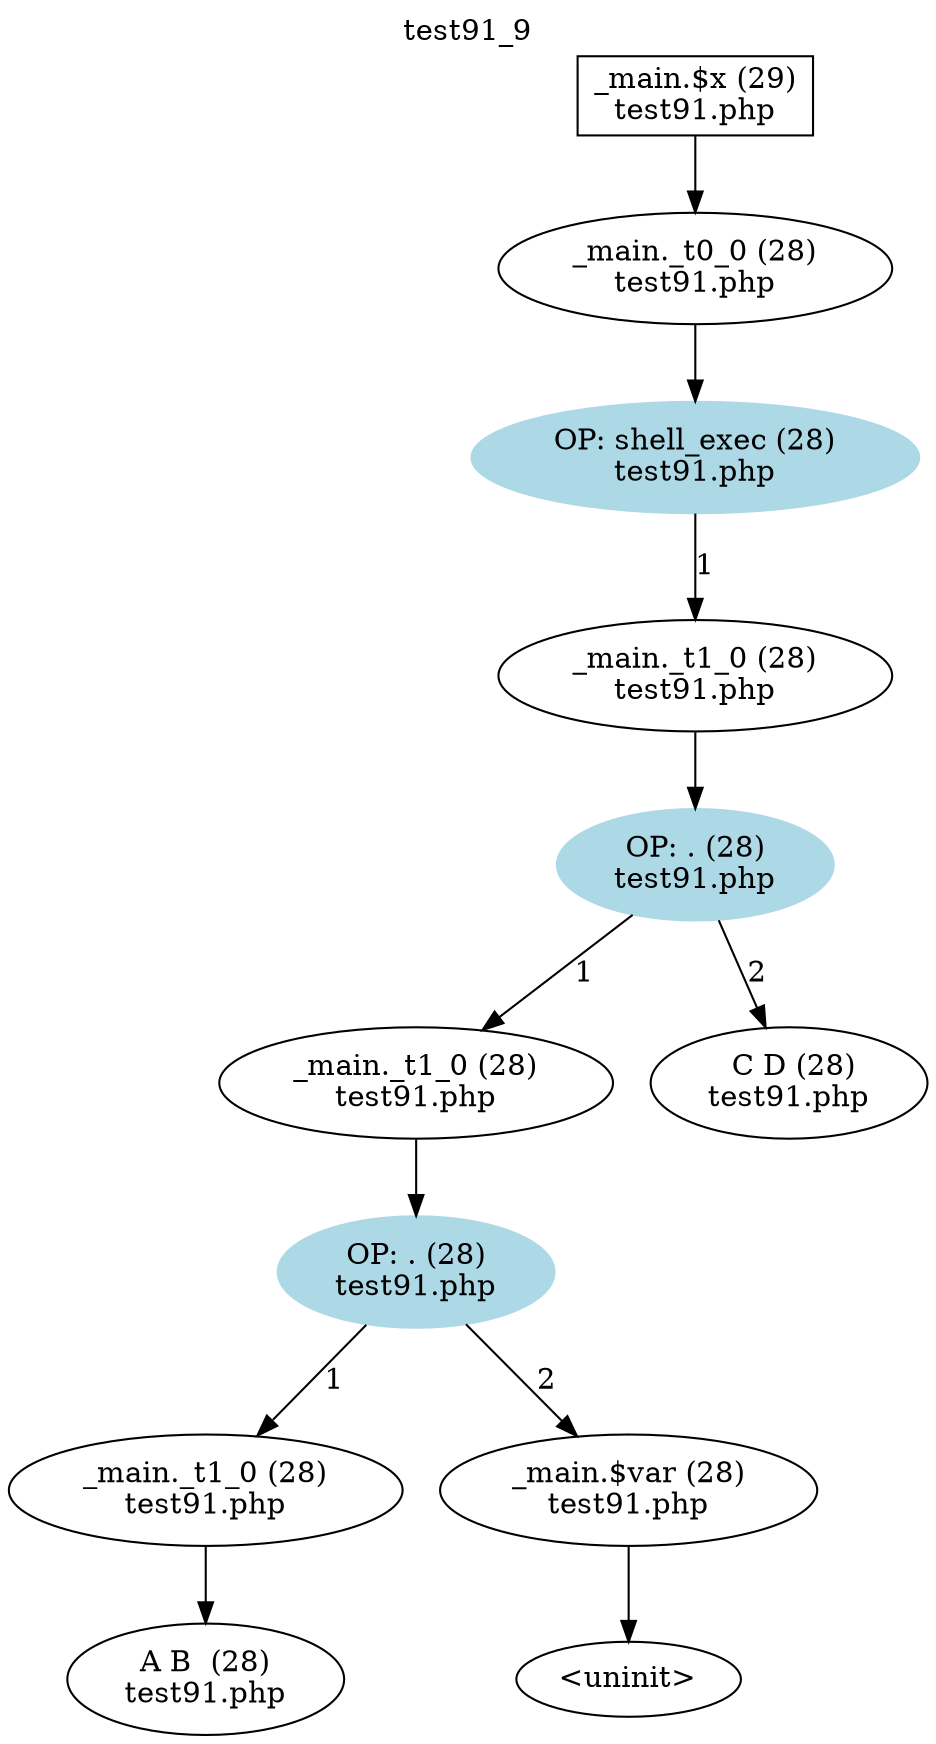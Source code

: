 digraph cfg {
  label="test91_9";
  labelloc=t;
  n1 [shape=box, label="_main.$x (29)\ntest91.php"];
  n2 [shape=ellipse, label="_main._t0_0 (28)\ntest91.php"];
  n3 [shape=ellipse, label="OP: shell_exec (28)\ntest91.php",style=filled,color=lightblue];
  n4 [shape=ellipse, label="_main._t1_0 (28)\ntest91.php"];
  n5 [shape=ellipse, label="OP: . (28)\ntest91.php",style=filled,color=lightblue];
  n6 [shape=ellipse, label="_main._t1_0 (28)\ntest91.php"];
  n7 [shape=ellipse, label=" C D (28)\ntest91.php"];
  n8 [shape=ellipse, label="OP: . (28)\ntest91.php",style=filled,color=lightblue];
  n9 [shape=ellipse, label="_main._t1_0 (28)\ntest91.php"];
  n10 [shape=ellipse, label="_main.$var (28)\ntest91.php"];
  n11 [shape=ellipse, label="A B  (28)\ntest91.php"];
  n12 [shape=ellipse, label="<uninit>"];
  n1 -> n2;
  n10 -> n12;
  n2 -> n3;
  n3 -> n4[label="1"];
  n4 -> n5;
  n5 -> n6[label="1"];
  n5 -> n7[label="2"];
  n6 -> n8;
  n8 -> n10[label="2"];
  n8 -> n9[label="1"];
  n9 -> n11;
}

